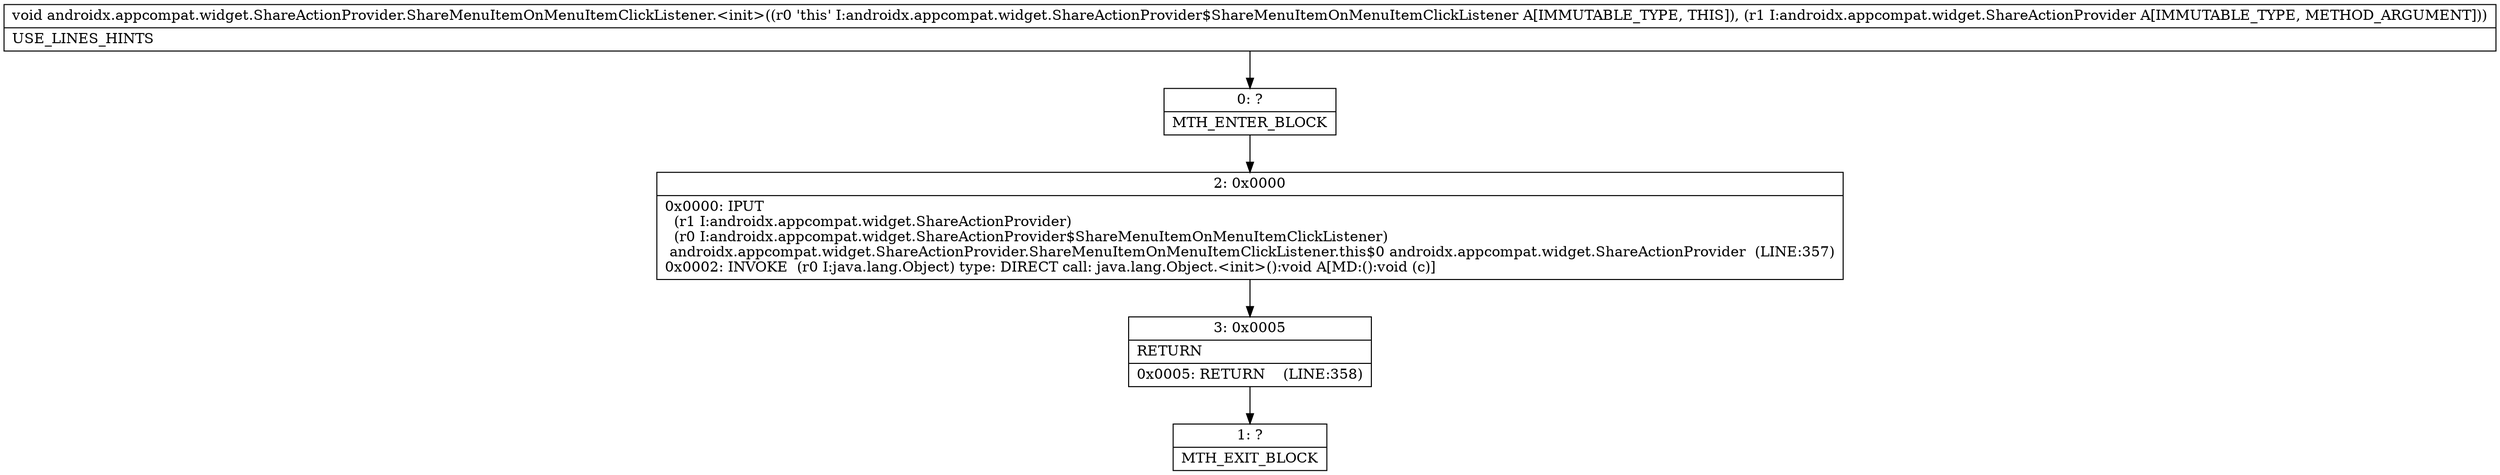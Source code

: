 digraph "CFG forandroidx.appcompat.widget.ShareActionProvider.ShareMenuItemOnMenuItemClickListener.\<init\>(Landroidx\/appcompat\/widget\/ShareActionProvider;)V" {
Node_0 [shape=record,label="{0\:\ ?|MTH_ENTER_BLOCK\l}"];
Node_2 [shape=record,label="{2\:\ 0x0000|0x0000: IPUT  \l  (r1 I:androidx.appcompat.widget.ShareActionProvider)\l  (r0 I:androidx.appcompat.widget.ShareActionProvider$ShareMenuItemOnMenuItemClickListener)\l androidx.appcompat.widget.ShareActionProvider.ShareMenuItemOnMenuItemClickListener.this$0 androidx.appcompat.widget.ShareActionProvider  (LINE:357)\l0x0002: INVOKE  (r0 I:java.lang.Object) type: DIRECT call: java.lang.Object.\<init\>():void A[MD:():void (c)]\l}"];
Node_3 [shape=record,label="{3\:\ 0x0005|RETURN\l|0x0005: RETURN    (LINE:358)\l}"];
Node_1 [shape=record,label="{1\:\ ?|MTH_EXIT_BLOCK\l}"];
MethodNode[shape=record,label="{void androidx.appcompat.widget.ShareActionProvider.ShareMenuItemOnMenuItemClickListener.\<init\>((r0 'this' I:androidx.appcompat.widget.ShareActionProvider$ShareMenuItemOnMenuItemClickListener A[IMMUTABLE_TYPE, THIS]), (r1 I:androidx.appcompat.widget.ShareActionProvider A[IMMUTABLE_TYPE, METHOD_ARGUMENT]))  | USE_LINES_HINTS\l}"];
MethodNode -> Node_0;Node_0 -> Node_2;
Node_2 -> Node_3;
Node_3 -> Node_1;
}

